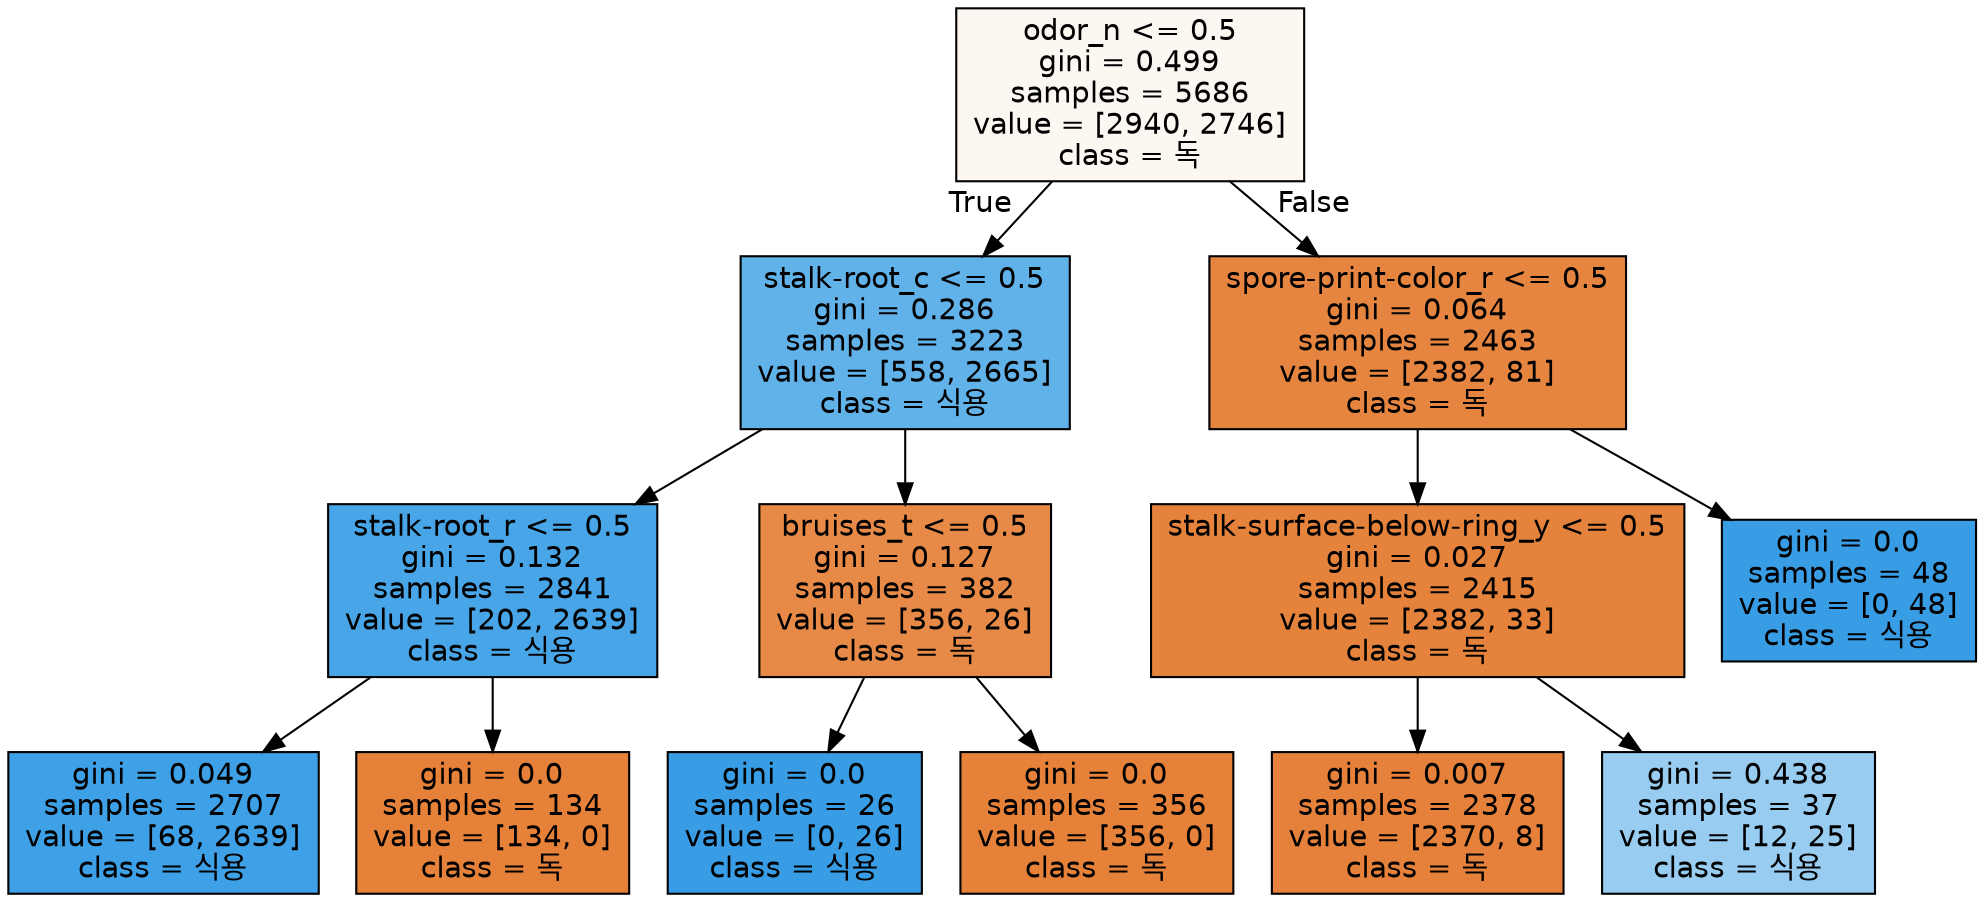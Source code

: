 digraph Tree {
node [shape=box, style="filled", color="black", fontname="helvetica"] ;
edge [fontname="helvetica"] ;
0 [label="odor_n <= 0.5\ngini = 0.499\nsamples = 5686\nvalue = [2940, 2746]\nclass = 독", fillcolor="#fdf7f2"] ;
1 [label="stalk-root_c <= 0.5\ngini = 0.286\nsamples = 3223\nvalue = [558, 2665]\nclass = 식용", fillcolor="#62b2ea"] ;
0 -> 1 [labeldistance=2.5, labelangle=45, headlabel="True"] ;
2 [label="stalk-root_r <= 0.5\ngini = 0.132\nsamples = 2841\nvalue = [202, 2639]\nclass = 식용", fillcolor="#48a5e7"] ;
1 -> 2 ;
3 [label="gini = 0.049\nsamples = 2707\nvalue = [68, 2639]\nclass = 식용", fillcolor="#3ea0e6"] ;
2 -> 3 ;
4 [label="gini = 0.0\nsamples = 134\nvalue = [134, 0]\nclass = 독", fillcolor="#e58139"] ;
2 -> 4 ;
5 [label="bruises_t <= 0.5\ngini = 0.127\nsamples = 382\nvalue = [356, 26]\nclass = 독", fillcolor="#e78a47"] ;
1 -> 5 ;
6 [label="gini = 0.0\nsamples = 26\nvalue = [0, 26]\nclass = 식용", fillcolor="#399de5"] ;
5 -> 6 ;
7 [label="gini = 0.0\nsamples = 356\nvalue = [356, 0]\nclass = 독", fillcolor="#e58139"] ;
5 -> 7 ;
8 [label="spore-print-color_r <= 0.5\ngini = 0.064\nsamples = 2463\nvalue = [2382, 81]\nclass = 독", fillcolor="#e68540"] ;
0 -> 8 [labeldistance=2.5, labelangle=-45, headlabel="False"] ;
9 [label="stalk-surface-below-ring_y <= 0.5\ngini = 0.027\nsamples = 2415\nvalue = [2382, 33]\nclass = 독", fillcolor="#e5833c"] ;
8 -> 9 ;
10 [label="gini = 0.007\nsamples = 2378\nvalue = [2370, 8]\nclass = 독", fillcolor="#e5813a"] ;
9 -> 10 ;
11 [label="gini = 0.438\nsamples = 37\nvalue = [12, 25]\nclass = 식용", fillcolor="#98ccf1"] ;
9 -> 11 ;
12 [label="gini = 0.0\nsamples = 48\nvalue = [0, 48]\nclass = 식용", fillcolor="#399de5"] ;
8 -> 12 ;
}